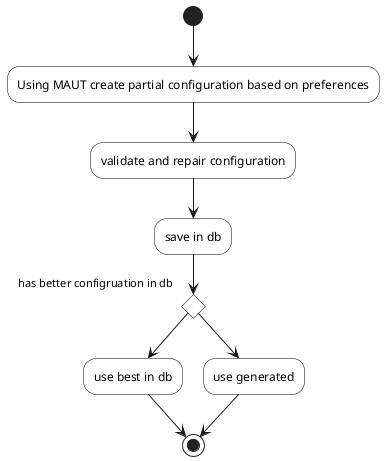 @startuml


skinparam activity {
  BarColor Black 
  BackgroundColor White
  BorderColor Black
}


(*) --> "Using MAUT create partial configuration based on preferences"
--> validate and repair configuration
--> "save in db"

if "has better configruation in db" then
    -->"use best in db"
     --> (*)
else
    --> "use generated"
     --> (*)
endif
   
@enduml